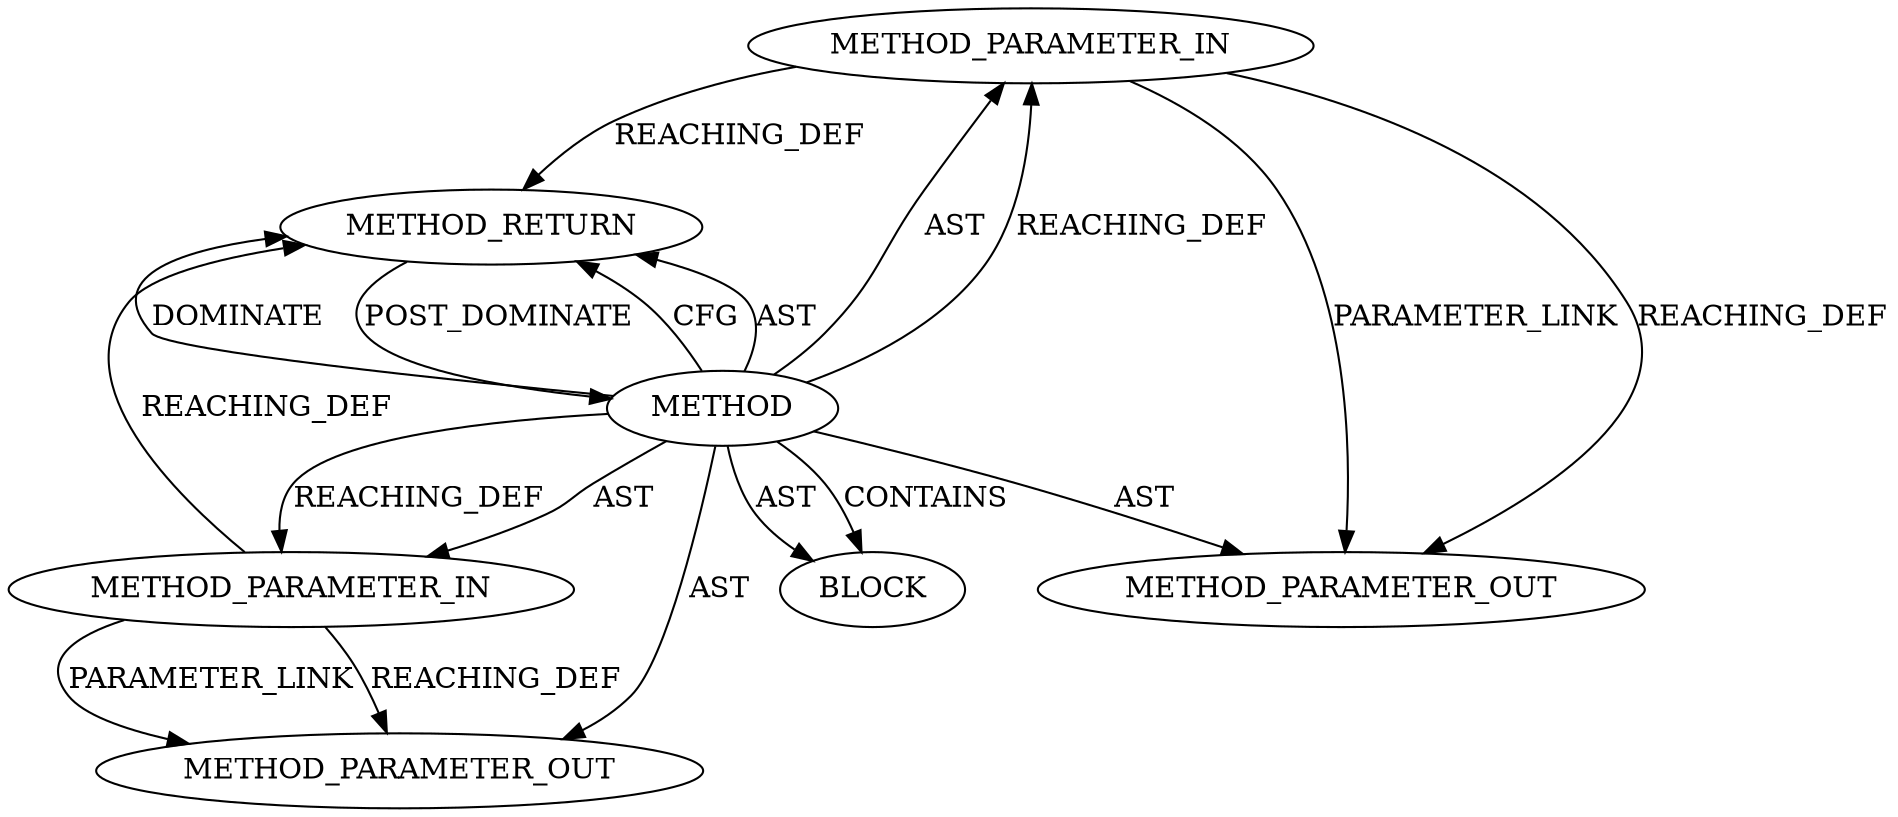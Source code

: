 digraph {
  25203 [label=METHOD_PARAMETER_IN ORDER=2 CODE="p2" IS_VARIADIC=false TYPE_FULL_NAME="ANY" EVALUATION_STRATEGY="BY_VALUE" INDEX=2 NAME="p2"]
  25205 [label=METHOD_RETURN ORDER=2 CODE="RET" TYPE_FULL_NAME="ANY" EVALUATION_STRATEGY="BY_VALUE"]
  27085 [label=METHOD_PARAMETER_OUT ORDER=1 CODE="p1" IS_VARIADIC=false TYPE_FULL_NAME="ANY" EVALUATION_STRATEGY="BY_VALUE" INDEX=1 NAME="p1"]
  25204 [label=BLOCK ORDER=1 ARGUMENT_INDEX=1 CODE="<empty>" TYPE_FULL_NAME="ANY"]
  25202 [label=METHOD_PARAMETER_IN ORDER=1 CODE="p1" IS_VARIADIC=false TYPE_FULL_NAME="ANY" EVALUATION_STRATEGY="BY_VALUE" INDEX=1 NAME="p1"]
  25201 [label=METHOD AST_PARENT_TYPE="NAMESPACE_BLOCK" AST_PARENT_FULL_NAME="<global>" ORDER=0 CODE="<empty>" FULL_NAME="<operator>.fieldAccess" IS_EXTERNAL=true FILENAME="<empty>" SIGNATURE="" NAME="<operator>.fieldAccess"]
  27086 [label=METHOD_PARAMETER_OUT ORDER=2 CODE="p2" IS_VARIADIC=false TYPE_FULL_NAME="ANY" EVALUATION_STRATEGY="BY_VALUE" INDEX=2 NAME="p2"]
  25201 -> 25203 [label=AST ]
  25201 -> 25202 [label=REACHING_DEF VARIABLE=""]
  25201 -> 25204 [label=CONTAINS ]
  25203 -> 27086 [label=PARAMETER_LINK ]
  25201 -> 25205 [label=CFG ]
  25202 -> 27085 [label=PARAMETER_LINK ]
  25203 -> 25205 [label=REACHING_DEF VARIABLE="p2"]
  25201 -> 25202 [label=AST ]
  25201 -> 25205 [label=AST ]
  25201 -> 25204 [label=AST ]
  25202 -> 25205 [label=REACHING_DEF VARIABLE="p1"]
  25201 -> 25205 [label=DOMINATE ]
  25205 -> 25201 [label=POST_DOMINATE ]
  25201 -> 27085 [label=AST ]
  25203 -> 27086 [label=REACHING_DEF VARIABLE="p2"]
  25202 -> 27085 [label=REACHING_DEF VARIABLE="p1"]
  25201 -> 25203 [label=REACHING_DEF VARIABLE=""]
  25201 -> 27086 [label=AST ]
}
